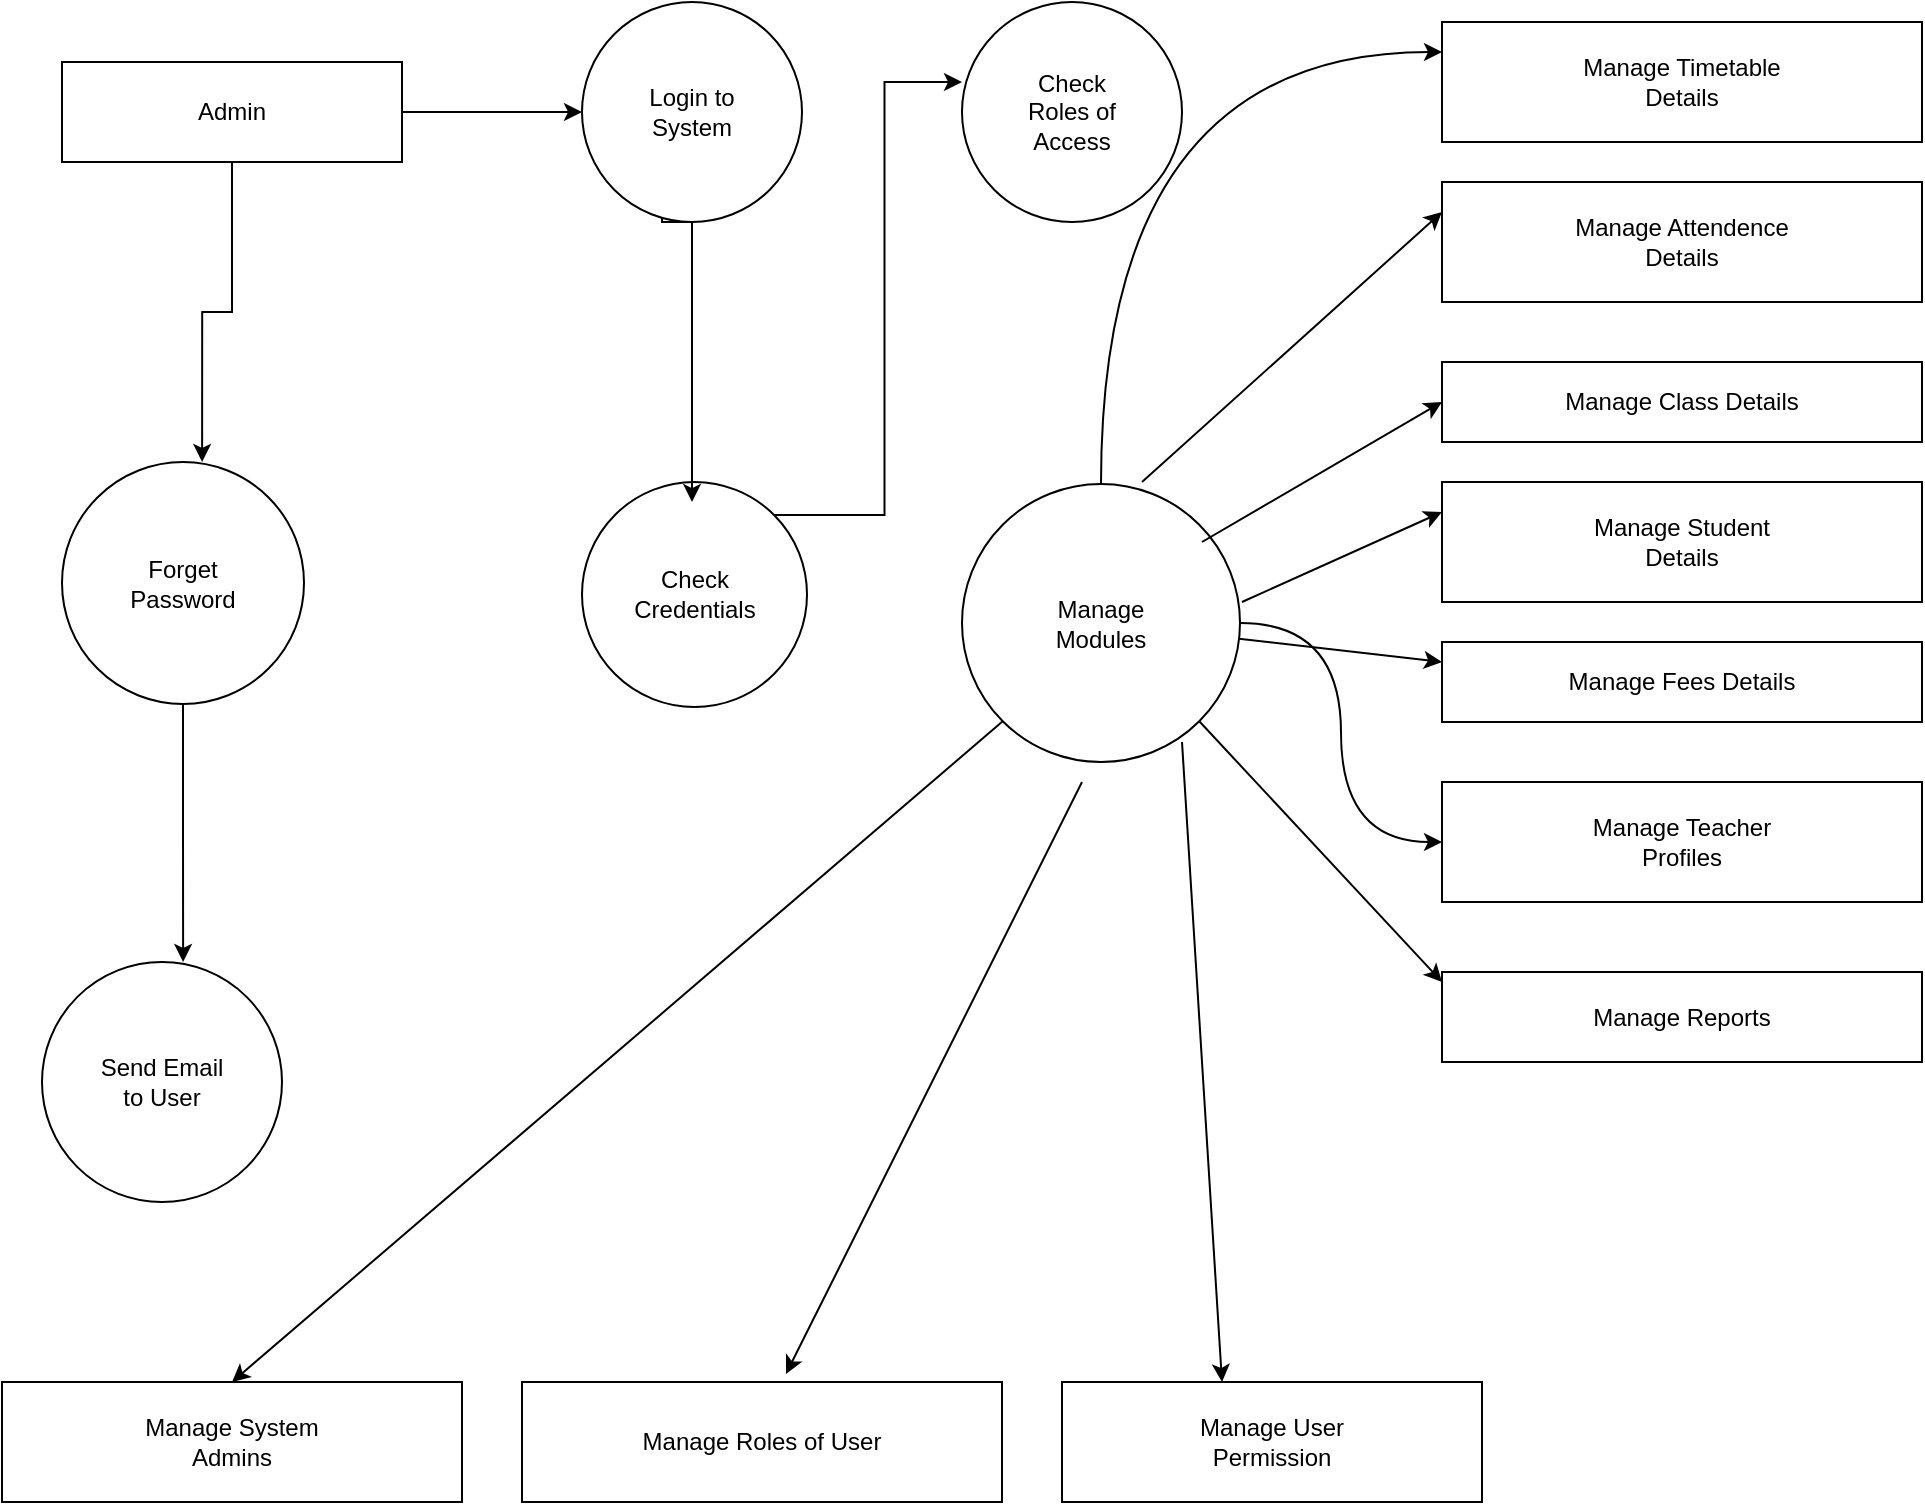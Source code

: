 <mxfile version="28.2.5">
  <diagram name="Page-1" id="Paunn3poSh6kQiHSTfEK">
    <mxGraphModel dx="1426" dy="777" grid="1" gridSize="10" guides="1" tooltips="1" connect="1" arrows="1" fold="1" page="1" pageScale="1" pageWidth="827" pageHeight="1169" math="0" shadow="0">
      <root>
        <mxCell id="0" />
        <mxCell id="1" parent="0" />
        <mxCell id="Qce8IKLTNCDjojlODUHJ-1" value="Manage Class Details" style="rounded=0;whiteSpace=wrap;html=1;" vertex="1" parent="1">
          <mxGeometry x="740" y="220" width="240" height="40" as="geometry" />
        </mxCell>
        <mxCell id="Qce8IKLTNCDjojlODUHJ-7" style="edgeStyle=orthogonalEdgeStyle;rounded=0;orthogonalLoop=1;jettySize=auto;html=1;exitX=0.5;exitY=1;exitDx=0;exitDy=0;" edge="1" parent="1" source="Qce8IKLTNCDjojlODUHJ-2">
          <mxGeometry relative="1" as="geometry">
            <mxPoint x="350" y="130" as="targetPoint" />
          </mxGeometry>
        </mxCell>
        <mxCell id="Qce8IKLTNCDjojlODUHJ-8" value="Text" style="edgeLabel;html=1;align=center;verticalAlign=middle;resizable=0;points=[];" vertex="1" connectable="0" parent="Qce8IKLTNCDjojlODUHJ-7">
          <mxGeometry x="0.4" y="-2" relative="1" as="geometry">
            <mxPoint as="offset" />
          </mxGeometry>
        </mxCell>
        <mxCell id="Qce8IKLTNCDjojlODUHJ-2" value="Login to&lt;div&gt;System&lt;/div&gt;" style="ellipse;whiteSpace=wrap;html=1;aspect=fixed;" vertex="1" parent="1">
          <mxGeometry x="310" y="40" width="110" height="110" as="geometry" />
        </mxCell>
        <mxCell id="Qce8IKLTNCDjojlODUHJ-3" value="Check&lt;div&gt;Roles of&lt;/div&gt;&lt;div&gt;Access&lt;/div&gt;" style="ellipse;whiteSpace=wrap;html=1;aspect=fixed;" vertex="1" parent="1">
          <mxGeometry x="500" y="40" width="110" height="110" as="geometry" />
        </mxCell>
        <mxCell id="Qce8IKLTNCDjojlODUHJ-4" value="Manage Timetable&lt;div&gt;Details&lt;/div&gt;" style="rounded=0;whiteSpace=wrap;html=1;" vertex="1" parent="1">
          <mxGeometry x="740" y="50" width="240" height="60" as="geometry" />
        </mxCell>
        <mxCell id="Qce8IKLTNCDjojlODUHJ-5" value="Manage Attendence&lt;div&gt;Details&lt;/div&gt;" style="rounded=0;whiteSpace=wrap;html=1;" vertex="1" parent="1">
          <mxGeometry x="740" y="130" width="240" height="60" as="geometry" />
        </mxCell>
        <mxCell id="Qce8IKLTNCDjojlODUHJ-6" value="Manage Fees Details" style="rounded=0;whiteSpace=wrap;html=1;direction=west;" vertex="1" parent="1">
          <mxGeometry x="740" y="360" width="240" height="40" as="geometry" />
        </mxCell>
        <mxCell id="Qce8IKLTNCDjojlODUHJ-11" value="Manage Student&lt;div&gt;Details&lt;/div&gt;" style="rounded=0;whiteSpace=wrap;html=1;" vertex="1" parent="1">
          <mxGeometry x="740" y="280" width="240" height="60" as="geometry" />
        </mxCell>
        <mxCell id="Qce8IKLTNCDjojlODUHJ-24" style="edgeStyle=orthogonalEdgeStyle;rounded=0;orthogonalLoop=1;jettySize=auto;html=1;entryX=0;entryY=0.5;entryDx=0;entryDy=0;" edge="1" parent="1" source="Qce8IKLTNCDjojlODUHJ-14" target="Qce8IKLTNCDjojlODUHJ-2">
          <mxGeometry relative="1" as="geometry" />
        </mxCell>
        <mxCell id="Qce8IKLTNCDjojlODUHJ-14" value="Admin" style="rounded=0;whiteSpace=wrap;html=1;" vertex="1" parent="1">
          <mxGeometry x="50" y="70" width="170" height="50" as="geometry" />
        </mxCell>
        <mxCell id="Qce8IKLTNCDjojlODUHJ-15" value="Manage Teacher&lt;div&gt;Profiles&lt;/div&gt;" style="rounded=0;whiteSpace=wrap;html=1;" vertex="1" parent="1">
          <mxGeometry x="740" y="430" width="240" height="60" as="geometry" />
        </mxCell>
        <mxCell id="Qce8IKLTNCDjojlODUHJ-16" value="Manage Reports" style="rounded=0;whiteSpace=wrap;html=1;" vertex="1" parent="1">
          <mxGeometry x="740" y="525" width="240" height="45" as="geometry" />
        </mxCell>
        <mxCell id="Qce8IKLTNCDjojlODUHJ-17" value="Check&lt;div&gt;Credentials&lt;/div&gt;" style="ellipse;whiteSpace=wrap;html=1;aspect=fixed;" vertex="1" parent="1">
          <mxGeometry x="310" y="280" width="112.5" height="112.5" as="geometry" />
        </mxCell>
        <mxCell id="Qce8IKLTNCDjojlODUHJ-40" style="edgeStyle=orthogonalEdgeStyle;curved=1;rounded=0;orthogonalLoop=1;jettySize=auto;html=1;exitX=0.5;exitY=0;exitDx=0;exitDy=0;entryX=0;entryY=0.25;entryDx=0;entryDy=0;" edge="1" parent="1" source="Qce8IKLTNCDjojlODUHJ-18" target="Qce8IKLTNCDjojlODUHJ-4">
          <mxGeometry relative="1" as="geometry" />
        </mxCell>
        <mxCell id="Qce8IKLTNCDjojlODUHJ-47" style="edgeStyle=orthogonalEdgeStyle;curved=1;rounded=0;orthogonalLoop=1;jettySize=auto;html=1;entryX=0;entryY=0.5;entryDx=0;entryDy=0;" edge="1" parent="1" source="Qce8IKLTNCDjojlODUHJ-18" target="Qce8IKLTNCDjojlODUHJ-15">
          <mxGeometry relative="1" as="geometry">
            <mxPoint x="730" y="460" as="targetPoint" />
          </mxGeometry>
        </mxCell>
        <mxCell id="Qce8IKLTNCDjojlODUHJ-18" value="Manage&lt;div&gt;Modules&lt;/div&gt;" style="ellipse;whiteSpace=wrap;html=1;aspect=fixed;" vertex="1" parent="1">
          <mxGeometry x="500" y="281" width="139" height="139" as="geometry" />
        </mxCell>
        <mxCell id="Qce8IKLTNCDjojlODUHJ-19" value="Forget&lt;div&gt;Password&lt;/div&gt;" style="ellipse;whiteSpace=wrap;html=1;aspect=fixed;" vertex="1" parent="1">
          <mxGeometry x="50" y="270" width="121" height="121" as="geometry" />
        </mxCell>
        <mxCell id="Qce8IKLTNCDjojlODUHJ-20" value="Send Email&lt;div&gt;to User&lt;/div&gt;" style="ellipse;whiteSpace=wrap;html=1;aspect=fixed;" vertex="1" parent="1">
          <mxGeometry x="40" y="520" width="120" height="120" as="geometry" />
        </mxCell>
        <mxCell id="Qce8IKLTNCDjojlODUHJ-21" value="Manage System&lt;div&gt;Admins&lt;/div&gt;" style="rounded=0;whiteSpace=wrap;html=1;" vertex="1" parent="1">
          <mxGeometry x="20" y="730" width="230" height="60" as="geometry" />
        </mxCell>
        <mxCell id="Qce8IKLTNCDjojlODUHJ-22" value="Manage Roles of User" style="rounded=0;whiteSpace=wrap;html=1;" vertex="1" parent="1">
          <mxGeometry x="280" y="730" width="240" height="60" as="geometry" />
        </mxCell>
        <mxCell id="Qce8IKLTNCDjojlODUHJ-23" value="Manage User&lt;div&gt;Permission&lt;/div&gt;" style="rounded=0;whiteSpace=wrap;html=1;" vertex="1" parent="1">
          <mxGeometry x="550" y="730" width="210" height="60" as="geometry" />
        </mxCell>
        <mxCell id="Qce8IKLTNCDjojlODUHJ-25" style="edgeStyle=orthogonalEdgeStyle;rounded=0;orthogonalLoop=1;jettySize=auto;html=1;entryX=0.489;entryY=0.089;entryDx=0;entryDy=0;entryPerimeter=0;" edge="1" parent="1" source="Qce8IKLTNCDjojlODUHJ-2" target="Qce8IKLTNCDjojlODUHJ-17">
          <mxGeometry relative="1" as="geometry" />
        </mxCell>
        <mxCell id="Qce8IKLTNCDjojlODUHJ-26" style="edgeStyle=orthogonalEdgeStyle;rounded=0;orthogonalLoop=1;jettySize=auto;html=1;exitX=1;exitY=0;exitDx=0;exitDy=0;entryX=0;entryY=0.364;entryDx=0;entryDy=0;entryPerimeter=0;" edge="1" parent="1" source="Qce8IKLTNCDjojlODUHJ-17" target="Qce8IKLTNCDjojlODUHJ-3">
          <mxGeometry relative="1" as="geometry" />
        </mxCell>
        <mxCell id="Qce8IKLTNCDjojlODUHJ-27" style="edgeStyle=orthogonalEdgeStyle;rounded=0;orthogonalLoop=1;jettySize=auto;html=1;entryX=0.579;entryY=0;entryDx=0;entryDy=0;entryPerimeter=0;" edge="1" parent="1" source="Qce8IKLTNCDjojlODUHJ-14" target="Qce8IKLTNCDjojlODUHJ-19">
          <mxGeometry relative="1" as="geometry" />
        </mxCell>
        <mxCell id="Qce8IKLTNCDjojlODUHJ-28" style="edgeStyle=orthogonalEdgeStyle;rounded=0;orthogonalLoop=1;jettySize=auto;html=1;entryX=0.588;entryY=0;entryDx=0;entryDy=0;entryPerimeter=0;" edge="1" parent="1" source="Qce8IKLTNCDjojlODUHJ-19" target="Qce8IKLTNCDjojlODUHJ-20">
          <mxGeometry relative="1" as="geometry" />
        </mxCell>
        <mxCell id="Qce8IKLTNCDjojlODUHJ-35" value="" style="endArrow=classic;html=1;rounded=0;entryX=0.5;entryY=0;entryDx=0;entryDy=0;exitX=0;exitY=1;exitDx=0;exitDy=0;" edge="1" parent="1" source="Qce8IKLTNCDjojlODUHJ-18" target="Qce8IKLTNCDjojlODUHJ-21">
          <mxGeometry width="50" height="50" relative="1" as="geometry">
            <mxPoint x="540" y="390" as="sourcePoint" />
            <mxPoint x="490" y="440" as="targetPoint" />
          </mxGeometry>
        </mxCell>
        <mxCell id="Qce8IKLTNCDjojlODUHJ-36" value="" style="endArrow=classic;html=1;rounded=0;exitX=0.55;exitY=-0.067;exitDx=0;exitDy=0;exitPerimeter=0;entryX=0.55;entryY=-0.067;entryDx=0;entryDy=0;entryPerimeter=0;" edge="1" parent="1" target="Qce8IKLTNCDjojlODUHJ-22">
          <mxGeometry width="50" height="50" relative="1" as="geometry">
            <mxPoint x="560" y="430" as="sourcePoint" />
            <mxPoint x="510" y="480" as="targetPoint" />
            <Array as="points" />
          </mxGeometry>
        </mxCell>
        <mxCell id="Qce8IKLTNCDjojlODUHJ-39" value="" style="endArrow=classic;html=1;rounded=0;exitX=0.381;exitY=0;exitDx=0;exitDy=0;exitPerimeter=0;entryX=0.381;entryY=0;entryDx=0;entryDy=0;entryPerimeter=0;" edge="1" parent="1" target="Qce8IKLTNCDjojlODUHJ-23">
          <mxGeometry width="50" height="50" relative="1" as="geometry">
            <mxPoint x="610" y="410" as="sourcePoint" />
            <mxPoint x="560" y="460" as="targetPoint" />
          </mxGeometry>
        </mxCell>
        <mxCell id="Qce8IKLTNCDjojlODUHJ-42" value="" style="endArrow=classic;html=1;rounded=0;curved=1;entryX=0;entryY=0.25;entryDx=0;entryDy=0;" edge="1" parent="1" target="Qce8IKLTNCDjojlODUHJ-5">
          <mxGeometry width="50" height="50" relative="1" as="geometry">
            <mxPoint x="590" y="280" as="sourcePoint" />
            <mxPoint x="640" y="230" as="targetPoint" />
          </mxGeometry>
        </mxCell>
        <mxCell id="Qce8IKLTNCDjojlODUHJ-43" value="" style="endArrow=classic;html=1;rounded=0;curved=1;entryX=0;entryY=0.5;entryDx=0;entryDy=0;" edge="1" parent="1" target="Qce8IKLTNCDjojlODUHJ-1">
          <mxGeometry width="50" height="50" relative="1" as="geometry">
            <mxPoint x="620" y="310" as="sourcePoint" />
            <mxPoint x="670" y="260" as="targetPoint" />
          </mxGeometry>
        </mxCell>
        <mxCell id="Qce8IKLTNCDjojlODUHJ-44" value="" style="endArrow=classic;html=1;rounded=0;curved=1;entryX=0;entryY=0.25;entryDx=0;entryDy=0;" edge="1" parent="1" target="Qce8IKLTNCDjojlODUHJ-11">
          <mxGeometry width="50" height="50" relative="1" as="geometry">
            <mxPoint x="640" y="340" as="sourcePoint" />
            <mxPoint x="710" y="290" as="targetPoint" />
          </mxGeometry>
        </mxCell>
        <mxCell id="Qce8IKLTNCDjojlODUHJ-45" value="" style="endArrow=classic;html=1;rounded=0;curved=1;entryX=1;entryY=0.75;entryDx=0;entryDy=0;" edge="1" parent="1" source="Qce8IKLTNCDjojlODUHJ-18" target="Qce8IKLTNCDjojlODUHJ-6">
          <mxGeometry width="50" height="50" relative="1" as="geometry">
            <mxPoint x="639" y="400.5" as="sourcePoint" />
            <mxPoint x="709.711" y="350.5" as="targetPoint" />
          </mxGeometry>
        </mxCell>
        <mxCell id="Qce8IKLTNCDjojlODUHJ-48" value="" style="endArrow=classic;html=1;rounded=0;curved=1;exitX=1;exitY=1;exitDx=0;exitDy=0;" edge="1" parent="1" source="Qce8IKLTNCDjojlODUHJ-18">
          <mxGeometry width="50" height="50" relative="1" as="geometry">
            <mxPoint x="690" y="580" as="sourcePoint" />
            <mxPoint x="740" y="530" as="targetPoint" />
          </mxGeometry>
        </mxCell>
      </root>
    </mxGraphModel>
  </diagram>
</mxfile>
